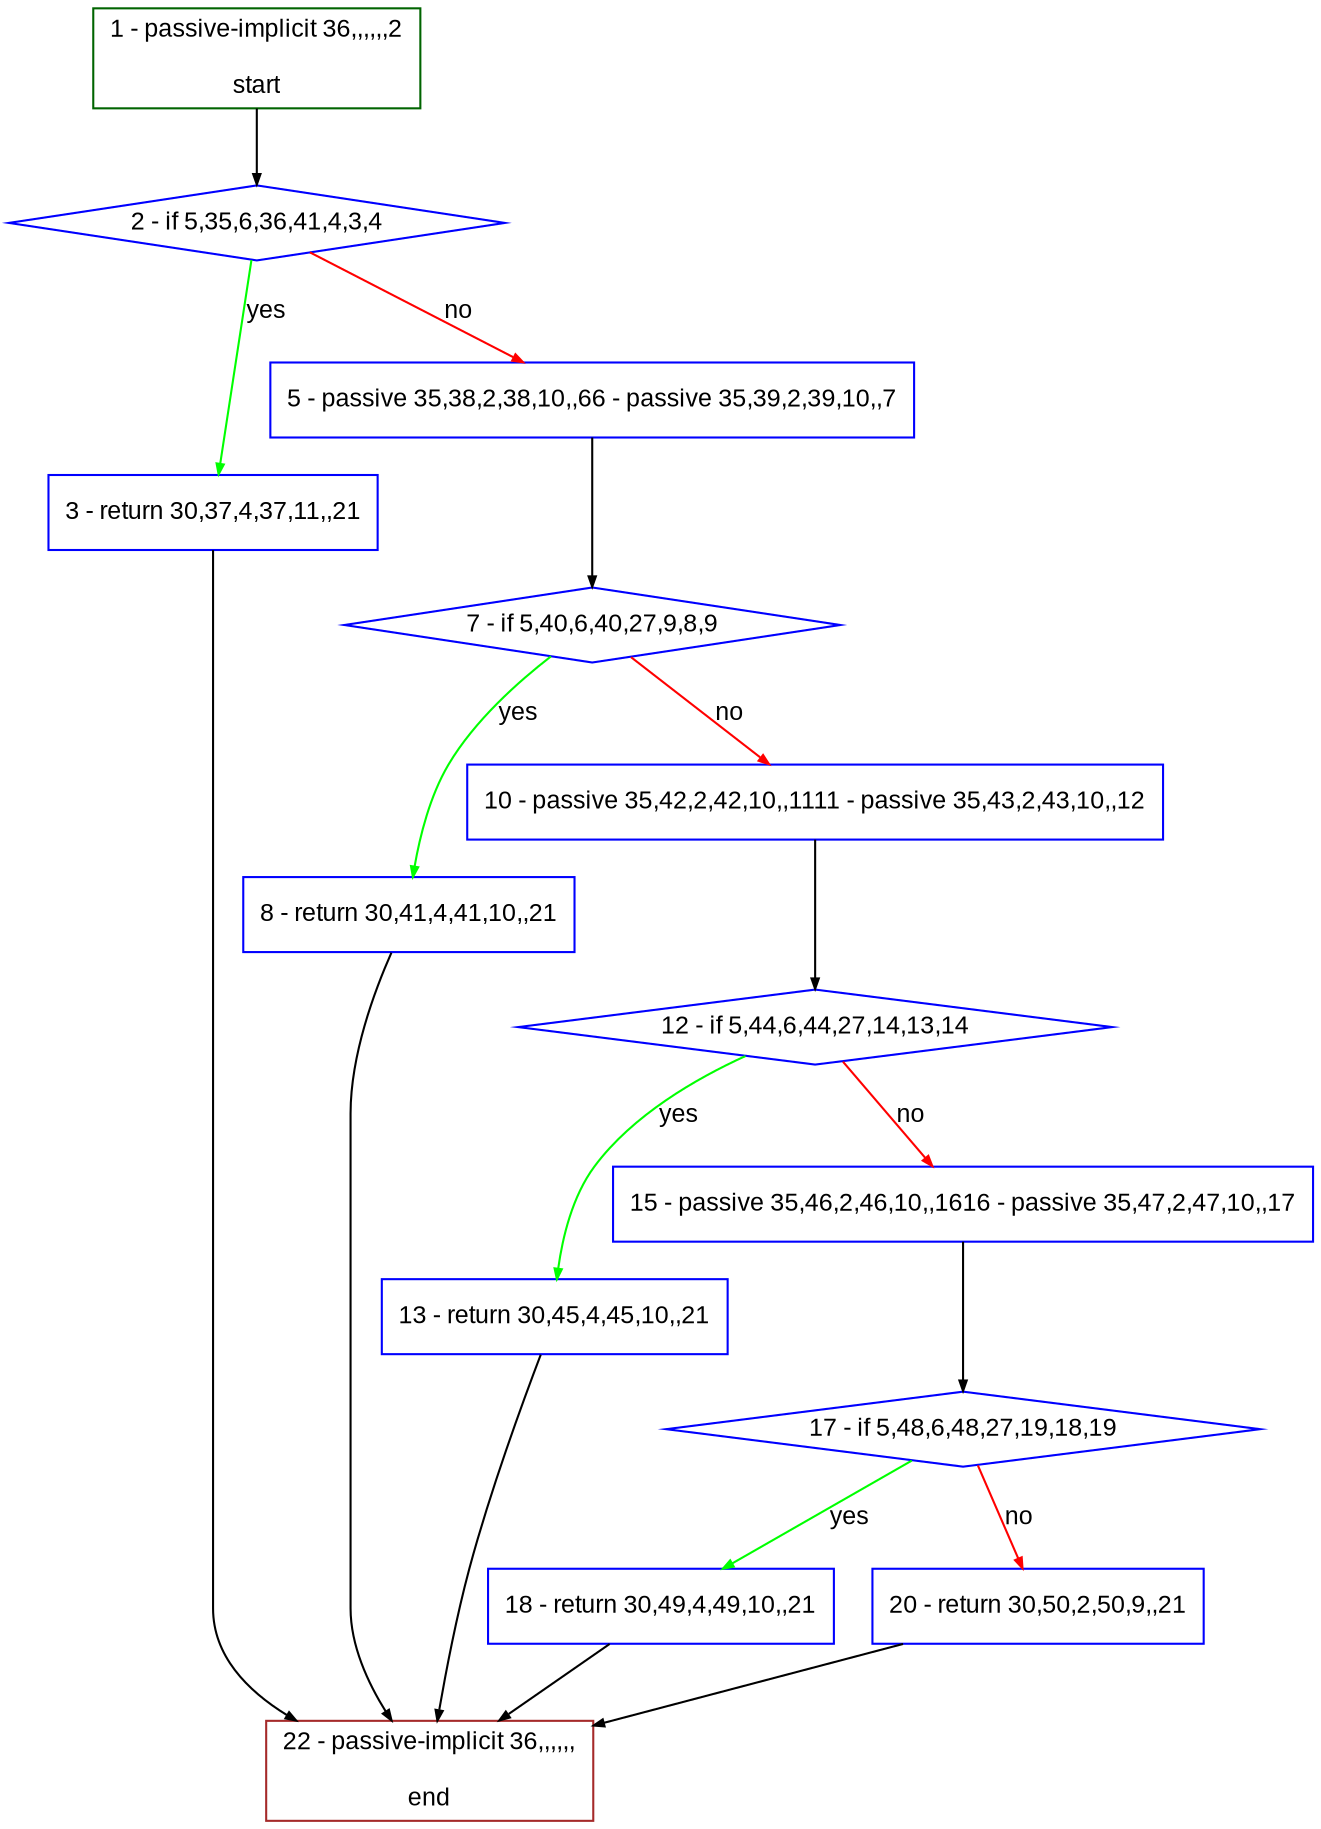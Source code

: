 digraph "" {
  graph [bgcolor="white", fillcolor="#FFFFCC", pack="true", packmode="clust", fontname="Arial", label="", fontsize="12", compound="true", style="rounded,filled"];
  node [node_initialized="no", fillcolor="white", fontname="Arial", label="", color="grey", fontsize="12", fixedsize="false", compound="true", shape="rectangle", style="filled"];
  edge [arrowtail="none", lhead="", fontcolor="black", fontname="Arial", label="", color="black", fontsize="12", arrowhead="normal", arrowsize="0.5", compound="true", ltail="", dir="forward"];
  __N1 [fillcolor="#ffffff", label="2 - if 5,35,6,36,41,4,3,4", color="#0000ff", shape="diamond", style="filled"];
  __N2 [fillcolor="#ffffff", label="1 - passive-implicit 36,,,,,,2\n\nstart", color="#006400", shape="box", style="filled"];
  __N3 [fillcolor="#ffffff", label="3 - return 30,37,4,37,11,,21", color="#0000ff", shape="box", style="filled"];
  __N4 [fillcolor="#ffffff", label="5 - passive 35,38,2,38,10,,66 - passive 35,39,2,39,10,,7", color="#0000ff", shape="box", style="filled"];
  __N5 [fillcolor="#ffffff", label="22 - passive-implicit 36,,,,,,\n\nend", color="#a52a2a", shape="box", style="filled"];
  __N6 [fillcolor="#ffffff", label="7 - if 5,40,6,40,27,9,8,9", color="#0000ff", shape="diamond", style="filled"];
  __N7 [fillcolor="#ffffff", label="8 - return 30,41,4,41,10,,21", color="#0000ff", shape="box", style="filled"];
  __N8 [fillcolor="#ffffff", label="10 - passive 35,42,2,42,10,,1111 - passive 35,43,2,43,10,,12", color="#0000ff", shape="box", style="filled"];
  __N9 [fillcolor="#ffffff", label="12 - if 5,44,6,44,27,14,13,14", color="#0000ff", shape="diamond", style="filled"];
  __N10 [fillcolor="#ffffff", label="13 - return 30,45,4,45,10,,21", color="#0000ff", shape="box", style="filled"];
  __N11 [fillcolor="#ffffff", label="15 - passive 35,46,2,46,10,,1616 - passive 35,47,2,47,10,,17", color="#0000ff", shape="box", style="filled"];
  __N12 [fillcolor="#ffffff", label="17 - if 5,48,6,48,27,19,18,19", color="#0000ff", shape="diamond", style="filled"];
  __N13 [fillcolor="#ffffff", label="18 - return 30,49,4,49,10,,21", color="#0000ff", shape="box", style="filled"];
  __N14 [fillcolor="#ffffff", label="20 - return 30,50,2,50,9,,21", color="#0000ff", shape="box", style="filled"];
  __N2 -> __N1 [arrowtail="none", color="#000000", label="", arrowhead="normal", dir="forward"];
  __N1 -> __N3 [arrowtail="none", color="#00ff00", label="yes", arrowhead="normal", dir="forward"];
  __N1 -> __N4 [arrowtail="none", color="#ff0000", label="no", arrowhead="normal", dir="forward"];
  __N3 -> __N5 [arrowtail="none", color="#000000", label="", arrowhead="normal", dir="forward"];
  __N4 -> __N6 [arrowtail="none", color="#000000", label="", arrowhead="normal", dir="forward"];
  __N6 -> __N7 [arrowtail="none", color="#00ff00", label="yes", arrowhead="normal", dir="forward"];
  __N6 -> __N8 [arrowtail="none", color="#ff0000", label="no", arrowhead="normal", dir="forward"];
  __N7 -> __N5 [arrowtail="none", color="#000000", label="", arrowhead="normal", dir="forward"];
  __N8 -> __N9 [arrowtail="none", color="#000000", label="", arrowhead="normal", dir="forward"];
  __N9 -> __N10 [arrowtail="none", color="#00ff00", label="yes", arrowhead="normal", dir="forward"];
  __N9 -> __N11 [arrowtail="none", color="#ff0000", label="no", arrowhead="normal", dir="forward"];
  __N10 -> __N5 [arrowtail="none", color="#000000", label="", arrowhead="normal", dir="forward"];
  __N11 -> __N12 [arrowtail="none", color="#000000", label="", arrowhead="normal", dir="forward"];
  __N12 -> __N13 [arrowtail="none", color="#00ff00", label="yes", arrowhead="normal", dir="forward"];
  __N12 -> __N14 [arrowtail="none", color="#ff0000", label="no", arrowhead="normal", dir="forward"];
  __N13 -> __N5 [arrowtail="none", color="#000000", label="", arrowhead="normal", dir="forward"];
  __N14 -> __N5 [arrowtail="none", color="#000000", label="", arrowhead="normal", dir="forward"];
}
